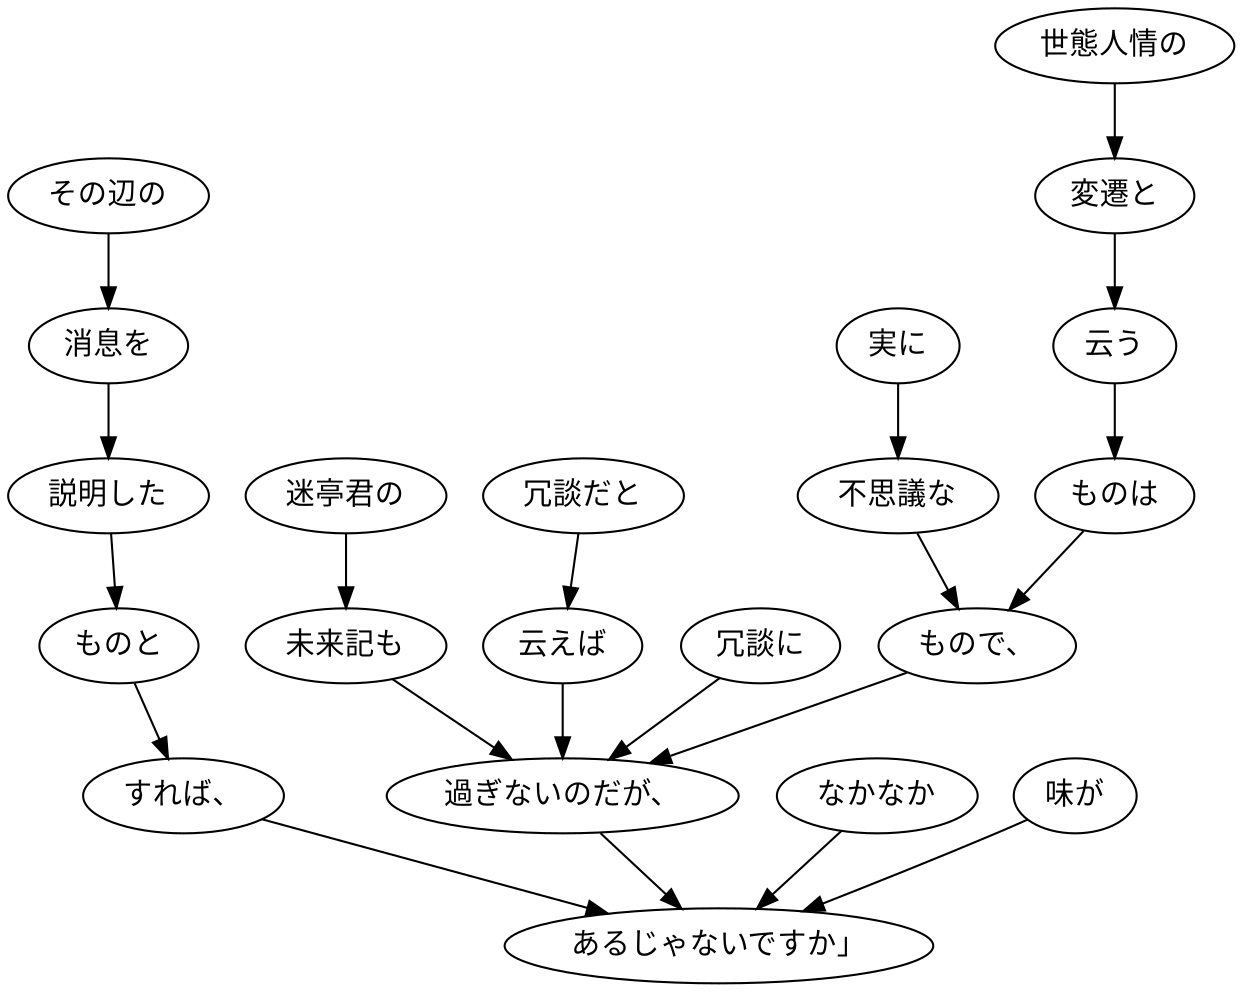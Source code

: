 digraph graph8731 {
	node0 [label="世態人情の"];
	node1 [label="変遷と"];
	node2 [label="云う"];
	node3 [label="ものは"];
	node4 [label="実に"];
	node5 [label="不思議な"];
	node6 [label="もので、"];
	node7 [label="迷亭君の"];
	node8 [label="未来記も"];
	node9 [label="冗談だと"];
	node10 [label="云えば"];
	node11 [label="冗談に"];
	node12 [label="過ぎないのだが、"];
	node13 [label="その辺の"];
	node14 [label="消息を"];
	node15 [label="説明した"];
	node16 [label="ものと"];
	node17 [label="すれば、"];
	node18 [label="なかなか"];
	node19 [label="味が"];
	node20 [label="あるじゃないですか」"];
	node0 -> node1;
	node1 -> node2;
	node2 -> node3;
	node3 -> node6;
	node4 -> node5;
	node5 -> node6;
	node6 -> node12;
	node7 -> node8;
	node8 -> node12;
	node9 -> node10;
	node10 -> node12;
	node11 -> node12;
	node12 -> node20;
	node13 -> node14;
	node14 -> node15;
	node15 -> node16;
	node16 -> node17;
	node17 -> node20;
	node18 -> node20;
	node19 -> node20;
}
